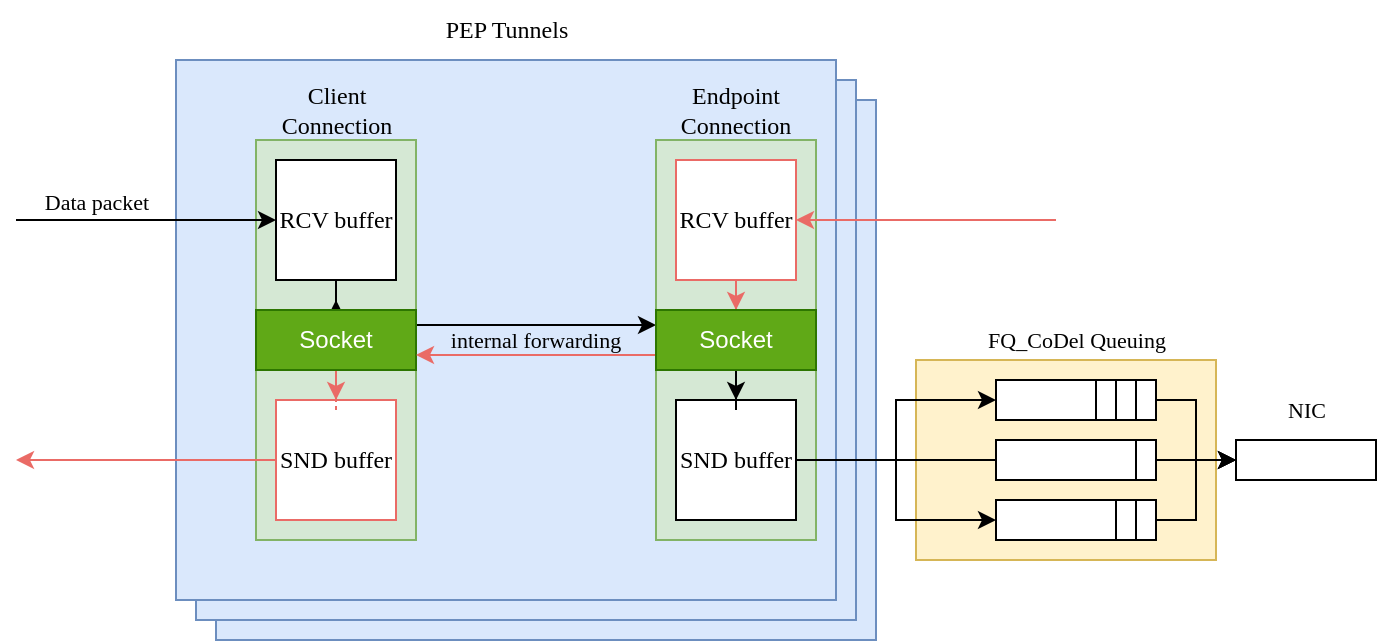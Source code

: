 <mxfile version="20.8.16" type="device"><diagram name="Page-1" id="BOorAXdkxQcCbOcz4i7M"><mxGraphModel dx="755" dy="449" grid="1" gridSize="10" guides="1" tooltips="1" connect="1" arrows="1" fold="1" page="1" pageScale="1" pageWidth="827" pageHeight="1169" math="0" shadow="0"><root><mxCell id="0"/><mxCell id="1" parent="0"/><mxCell id="qhlL4jxX4gHZgHfL2LGv-45" value="" style="rounded=0;whiteSpace=wrap;html=1;fillColor=#dae8fc;strokeColor=#6c8ebf;" vertex="1" parent="1"><mxGeometry x="220" y="220" width="330" height="270" as="geometry"/></mxCell><mxCell id="qhlL4jxX4gHZgHfL2LGv-44" value="" style="rounded=0;whiteSpace=wrap;html=1;fillColor=#dae8fc;strokeColor=#6c8ebf;" vertex="1" parent="1"><mxGeometry x="210" y="210" width="330" height="270" as="geometry"/></mxCell><mxCell id="qhlL4jxX4gHZgHfL2LGv-17" value="" style="rounded=0;whiteSpace=wrap;html=1;labelBackgroundColor=none;fontFamily=Times New Roman;fontSize=11;fillColor=#fff2cc;strokeColor=#d6b656;" vertex="1" parent="1"><mxGeometry x="570" y="350" width="150" height="100" as="geometry"/></mxCell><mxCell id="wQAbxUa35eo-Mnxr1K-z-38" value="" style="rounded=0;whiteSpace=wrap;html=1;fillColor=#dae8fc;strokeColor=#6c8ebf;" parent="1" vertex="1"><mxGeometry x="200" y="200" width="330" height="270" as="geometry"/></mxCell><mxCell id="V0IX4BqIsiwKMb1JQaML-1" value="" style="rounded=0;whiteSpace=wrap;html=1;fillColor=#d5e8d4;strokeColor=#82b366;" parent="1" vertex="1"><mxGeometry x="240" y="240" width="80" height="200" as="geometry"/></mxCell><mxCell id="V0IX4BqIsiwKMb1JQaML-3" value="" style="rounded=0;whiteSpace=wrap;html=1;fillColor=#d5e8d4;strokeColor=#82b366;" parent="1" vertex="1"><mxGeometry x="440" y="240" width="80" height="200" as="geometry"/></mxCell><mxCell id="V0IX4BqIsiwKMb1JQaML-4" value="&lt;font face=&quot;Times New Roman&quot;&gt;Client Connection&lt;/font&gt;" style="text;html=1;strokeColor=none;fillColor=none;align=center;verticalAlign=middle;whiteSpace=wrap;rounded=0;" parent="1" vertex="1"><mxGeometry x="242.5" y="210" width="75" height="30" as="geometry"/></mxCell><mxCell id="V0IX4BqIsiwKMb1JQaML-5" value="&lt;font face=&quot;Times New Roman&quot;&gt;Endpoint Connection&lt;/font&gt;" style="text;html=1;strokeColor=none;fillColor=none;align=center;verticalAlign=middle;whiteSpace=wrap;rounded=0;" parent="1" vertex="1"><mxGeometry x="435" y="210" width="90" height="30" as="geometry"/></mxCell><mxCell id="wQAbxUa35eo-Mnxr1K-z-42" style="edgeStyle=orthogonalEdgeStyle;rounded=0;orthogonalLoop=1;jettySize=auto;html=1;fontFamily=Times New Roman;startArrow=none;startFill=0;endArrow=classic;endFill=1;strokeColor=#EA6B66;" parent="1" source="V0IX4BqIsiwKMb1JQaML-6" edge="1"><mxGeometry relative="1" as="geometry"><mxPoint x="120" y="400.0" as="targetPoint"/></mxGeometry></mxCell><mxCell id="V0IX4BqIsiwKMb1JQaML-6" value="SND buffer" style="rounded=0;whiteSpace=wrap;html=1;fontFamily=Times New Roman;strokeColor=#EA6B66;" parent="1" vertex="1"><mxGeometry x="250" y="370" width="60" height="60" as="geometry"/></mxCell><mxCell id="wQAbxUa35eo-Mnxr1K-z-33" style="edgeStyle=orthogonalEdgeStyle;rounded=0;orthogonalLoop=1;jettySize=auto;html=1;startArrow=classic;startFill=1;endArrow=none;endFill=0;" parent="1" source="V0IX4BqIsiwKMb1JQaML-12" edge="1"><mxGeometry relative="1" as="geometry"><mxPoint x="120" y="280" as="targetPoint"/></mxGeometry></mxCell><mxCell id="wQAbxUa35eo-Mnxr1K-z-50" value="Data packet" style="edgeLabel;html=1;align=center;verticalAlign=middle;resizable=0;points=[];fontFamily=Times New Roman;" parent="wQAbxUa35eo-Mnxr1K-z-33" vertex="1" connectable="0"><mxGeometry x="0.221" y="-1" relative="1" as="geometry"><mxPoint x="-11" y="-9" as="offset"/></mxGeometry></mxCell><mxCell id="wQAbxUa35eo-Mnxr1K-z-34" style="edgeStyle=orthogonalEdgeStyle;rounded=0;orthogonalLoop=1;jettySize=auto;html=1;startArrow=none;startFill=0;endArrow=classic;endFill=1;" parent="1" source="V0IX4BqIsiwKMb1JQaML-12" edge="1"><mxGeometry relative="1" as="geometry"><mxPoint x="280" y="320" as="targetPoint"/></mxGeometry></mxCell><mxCell id="V0IX4BqIsiwKMb1JQaML-12" value="RCV buffer" style="rounded=0;whiteSpace=wrap;html=1;fontFamily=Times New Roman;" parent="1" vertex="1"><mxGeometry x="250" y="250" width="60" height="60" as="geometry"/></mxCell><mxCell id="wQAbxUa35eo-Mnxr1K-z-40" style="edgeStyle=orthogonalEdgeStyle;rounded=0;orthogonalLoop=1;jettySize=auto;html=1;fontFamily=Times New Roman;startArrow=classic;startFill=1;endArrow=none;endFill=0;strokeColor=#EA6B66;" parent="1" source="wQAbxUa35eo-Mnxr1K-z-19" edge="1"><mxGeometry relative="1" as="geometry"><mxPoint x="640" y="280" as="targetPoint"/></mxGeometry></mxCell><mxCell id="wQAbxUa35eo-Mnxr1K-z-46" style="edgeStyle=orthogonalEdgeStyle;rounded=0;orthogonalLoop=1;jettySize=auto;html=1;entryX=0.5;entryY=0;entryDx=0;entryDy=0;dashed=1;fontFamily=Times New Roman;startArrow=none;startFill=0;endArrow=classic;endFill=1;strokeColor=#EA6B66;" parent="1" source="wQAbxUa35eo-Mnxr1K-z-19" target="wQAbxUa35eo-Mnxr1K-z-32" edge="1"><mxGeometry relative="1" as="geometry"/></mxCell><mxCell id="wQAbxUa35eo-Mnxr1K-z-19" value="RCV buffer" style="rounded=0;whiteSpace=wrap;html=1;fontFamily=Times New Roman;strokeColor=#EA6B66;" parent="1" vertex="1"><mxGeometry x="450" y="250" width="60" height="60" as="geometry"/></mxCell><mxCell id="wQAbxUa35eo-Mnxr1K-z-37" style="edgeStyle=orthogonalEdgeStyle;rounded=0;orthogonalLoop=1;jettySize=auto;html=1;startArrow=none;startFill=0;endArrow=classic;endFill=1;" parent="1" source="wQAbxUa35eo-Mnxr1K-z-20" edge="1"><mxGeometry relative="1" as="geometry"><mxPoint x="640" y="400" as="targetPoint"/></mxGeometry></mxCell><mxCell id="qhlL4jxX4gHZgHfL2LGv-9" style="edgeStyle=orthogonalEdgeStyle;rounded=0;orthogonalLoop=1;jettySize=auto;html=1;entryX=0;entryY=0.5;entryDx=0;entryDy=0;fontFamily=Times New Roman;fontSize=11;" edge="1" parent="1" source="wQAbxUa35eo-Mnxr1K-z-20" target="qhlL4jxX4gHZgHfL2LGv-6"><mxGeometry relative="1" as="geometry"/></mxCell><mxCell id="qhlL4jxX4gHZgHfL2LGv-10" style="edgeStyle=orthogonalEdgeStyle;rounded=0;orthogonalLoop=1;jettySize=auto;html=1;entryX=0;entryY=0.5;entryDx=0;entryDy=0;fontFamily=Times New Roman;fontSize=11;" edge="1" parent="1" source="wQAbxUa35eo-Mnxr1K-z-20" target="qhlL4jxX4gHZgHfL2LGv-8"><mxGeometry relative="1" as="geometry"/></mxCell><mxCell id="wQAbxUa35eo-Mnxr1K-z-20" value="SND buffer" style="rounded=0;whiteSpace=wrap;html=1;fontFamily=Times New Roman;" parent="1" vertex="1"><mxGeometry x="450" y="370" width="60" height="60" as="geometry"/></mxCell><mxCell id="wQAbxUa35eo-Mnxr1K-z-44" style="edgeStyle=orthogonalEdgeStyle;rounded=0;orthogonalLoop=1;jettySize=auto;html=1;entryX=0;entryY=0.25;entryDx=0;entryDy=0;fontFamily=Times New Roman;startArrow=none;startFill=0;endArrow=classic;endFill=1;exitX=1;exitY=0.25;exitDx=0;exitDy=0;" parent="1" source="wQAbxUa35eo-Mnxr1K-z-31" target="wQAbxUa35eo-Mnxr1K-z-32" edge="1"><mxGeometry relative="1" as="geometry"/></mxCell><mxCell id="wQAbxUa35eo-Mnxr1K-z-47" style="edgeStyle=orthogonalEdgeStyle;rounded=0;orthogonalLoop=1;jettySize=auto;html=1;entryX=0.5;entryY=0;entryDx=0;entryDy=0;dashed=1;fontFamily=Times New Roman;startArrow=none;startFill=0;endArrow=classic;endFill=1;strokeColor=#EA6B66;" parent="1" source="wQAbxUa35eo-Mnxr1K-z-31" target="V0IX4BqIsiwKMb1JQaML-6" edge="1"><mxGeometry relative="1" as="geometry"/></mxCell><mxCell id="wQAbxUa35eo-Mnxr1K-z-31" value="Socket" style="rounded=0;whiteSpace=wrap;html=1;fillColor=#60a917;fontColor=#ffffff;strokeColor=#2D7600;" parent="1" vertex="1"><mxGeometry x="240" y="325" width="80" height="30" as="geometry"/></mxCell><mxCell id="wQAbxUa35eo-Mnxr1K-z-43" style="edgeStyle=orthogonalEdgeStyle;rounded=0;orthogonalLoop=1;jettySize=auto;html=1;entryX=1;entryY=0.75;entryDx=0;entryDy=0;fontFamily=Times New Roman;startArrow=none;startFill=0;endArrow=classic;endFill=1;exitX=0;exitY=0.75;exitDx=0;exitDy=0;strokeColor=#EA6B66;" parent="1" source="wQAbxUa35eo-Mnxr1K-z-32" target="wQAbxUa35eo-Mnxr1K-z-31" edge="1"><mxGeometry relative="1" as="geometry"/></mxCell><mxCell id="wQAbxUa35eo-Mnxr1K-z-49" style="edgeStyle=orthogonalEdgeStyle;rounded=0;orthogonalLoop=1;jettySize=auto;html=1;entryX=0.5;entryY=0;entryDx=0;entryDy=0;strokeColor=#000000;fontFamily=Times New Roman;startArrow=none;startFill=0;endArrow=classic;endFill=1;" parent="1" source="wQAbxUa35eo-Mnxr1K-z-32" target="wQAbxUa35eo-Mnxr1K-z-20" edge="1"><mxGeometry relative="1" as="geometry"/></mxCell><mxCell id="wQAbxUa35eo-Mnxr1K-z-32" value="Socket" style="rounded=0;whiteSpace=wrap;html=1;fillColor=#60a917;fontColor=#ffffff;strokeColor=#2D7600;" parent="1" vertex="1"><mxGeometry x="440" y="325" width="80" height="30" as="geometry"/></mxCell><mxCell id="wQAbxUa35eo-Mnxr1K-z-39" value="&lt;font face=&quot;Times New Roman&quot;&gt;PEP Tunnels&lt;/font&gt;" style="text;html=1;align=center;verticalAlign=middle;resizable=0;points=[];autosize=1;strokeColor=none;fillColor=none;" parent="1" vertex="1"><mxGeometry x="325" y="170" width="80" height="30" as="geometry"/></mxCell><mxCell id="qhlL4jxX4gHZgHfL2LGv-3" value="&lt;font style=&quot;font-size: 11px;&quot;&gt;internal forwarding&lt;/font&gt;" style="text;html=1;strokeColor=none;fillColor=none;align=center;verticalAlign=middle;whiteSpace=wrap;rounded=0;fontFamily=Times New Roman;" vertex="1" parent="1"><mxGeometry x="320" y="335" width="120" height="10" as="geometry"/></mxCell><mxCell id="qhlL4jxX4gHZgHfL2LGv-13" style="edgeStyle=orthogonalEdgeStyle;rounded=0;orthogonalLoop=1;jettySize=auto;html=1;entryX=0;entryY=0.5;entryDx=0;entryDy=0;fontFamily=Times New Roman;fontSize=11;" edge="1" parent="1" source="qhlL4jxX4gHZgHfL2LGv-6" target="qhlL4jxX4gHZgHfL2LGv-12"><mxGeometry relative="1" as="geometry"/></mxCell><mxCell id="qhlL4jxX4gHZgHfL2LGv-6" value="" style="rounded=0;whiteSpace=wrap;html=1;labelBackgroundColor=none;fontFamily=Times New Roman;fontSize=11;" vertex="1" parent="1"><mxGeometry x="610" y="360" width="80" height="20" as="geometry"/></mxCell><mxCell id="qhlL4jxX4gHZgHfL2LGv-14" style="edgeStyle=orthogonalEdgeStyle;rounded=0;orthogonalLoop=1;jettySize=auto;html=1;entryX=0;entryY=0.5;entryDx=0;entryDy=0;fontFamily=Times New Roman;fontSize=11;" edge="1" parent="1" source="qhlL4jxX4gHZgHfL2LGv-7" target="qhlL4jxX4gHZgHfL2LGv-12"><mxGeometry relative="1" as="geometry"/></mxCell><mxCell id="qhlL4jxX4gHZgHfL2LGv-7" value="" style="rounded=0;whiteSpace=wrap;html=1;labelBackgroundColor=none;fontFamily=Times New Roman;fontSize=11;" vertex="1" parent="1"><mxGeometry x="610" y="390" width="80" height="20" as="geometry"/></mxCell><mxCell id="qhlL4jxX4gHZgHfL2LGv-15" style="edgeStyle=orthogonalEdgeStyle;rounded=0;orthogonalLoop=1;jettySize=auto;html=1;entryX=0;entryY=0.5;entryDx=0;entryDy=0;fontFamily=Times New Roman;fontSize=11;" edge="1" parent="1" source="qhlL4jxX4gHZgHfL2LGv-8" target="qhlL4jxX4gHZgHfL2LGv-12"><mxGeometry relative="1" as="geometry"/></mxCell><mxCell id="qhlL4jxX4gHZgHfL2LGv-8" value="" style="rounded=0;whiteSpace=wrap;html=1;labelBackgroundColor=none;fontFamily=Times New Roman;fontSize=11;" vertex="1" parent="1"><mxGeometry x="610" y="420" width="80" height="20" as="geometry"/></mxCell><mxCell id="qhlL4jxX4gHZgHfL2LGv-11" value="FQ_CoDel Queuing" style="text;html=1;align=center;verticalAlign=middle;resizable=0;points=[];autosize=1;strokeColor=none;fillColor=none;fontSize=11;fontFamily=Times New Roman;" vertex="1" parent="1"><mxGeometry x="595" y="325" width="110" height="30" as="geometry"/></mxCell><mxCell id="qhlL4jxX4gHZgHfL2LGv-12" value="" style="rounded=0;whiteSpace=wrap;html=1;labelBackgroundColor=none;fontFamily=Times New Roman;fontSize=11;" vertex="1" parent="1"><mxGeometry x="730" y="390" width="70" height="20" as="geometry"/></mxCell><mxCell id="qhlL4jxX4gHZgHfL2LGv-16" value="NIC" style="text;html=1;align=center;verticalAlign=middle;resizable=0;points=[];autosize=1;strokeColor=none;fillColor=none;fontSize=11;fontFamily=Times New Roman;" vertex="1" parent="1"><mxGeometry x="745" y="360" width="40" height="30" as="geometry"/></mxCell><mxCell id="qhlL4jxX4gHZgHfL2LGv-19" value="" style="rounded=0;whiteSpace=wrap;html=1;labelBackgroundColor=none;fontFamily=Times New Roman;fontSize=11;" vertex="1" parent="1"><mxGeometry x="680" y="360" width="10" height="20" as="geometry"/></mxCell><mxCell id="qhlL4jxX4gHZgHfL2LGv-20" value="" style="rounded=0;whiteSpace=wrap;html=1;labelBackgroundColor=none;fontFamily=Times New Roman;fontSize=11;" vertex="1" parent="1"><mxGeometry x="670" y="360" width="10" height="20" as="geometry"/></mxCell><mxCell id="qhlL4jxX4gHZgHfL2LGv-21" value="" style="rounded=0;whiteSpace=wrap;html=1;labelBackgroundColor=none;fontFamily=Times New Roman;fontSize=11;" vertex="1" parent="1"><mxGeometry x="660" y="360" width="10" height="20" as="geometry"/></mxCell><mxCell id="qhlL4jxX4gHZgHfL2LGv-22" value="" style="rounded=0;whiteSpace=wrap;html=1;labelBackgroundColor=none;fontFamily=Times New Roman;fontSize=11;" vertex="1" parent="1"><mxGeometry x="680" y="390" width="10" height="20" as="geometry"/></mxCell><mxCell id="qhlL4jxX4gHZgHfL2LGv-23" value="" style="rounded=0;whiteSpace=wrap;html=1;labelBackgroundColor=none;fontFamily=Times New Roman;fontSize=11;" vertex="1" parent="1"><mxGeometry x="680" y="420" width="10" height="20" as="geometry"/></mxCell><mxCell id="qhlL4jxX4gHZgHfL2LGv-24" value="" style="rounded=0;whiteSpace=wrap;html=1;labelBackgroundColor=none;fontFamily=Times New Roman;fontSize=11;" vertex="1" parent="1"><mxGeometry x="670" y="420" width="10" height="20" as="geometry"/></mxCell></root></mxGraphModel></diagram></mxfile>